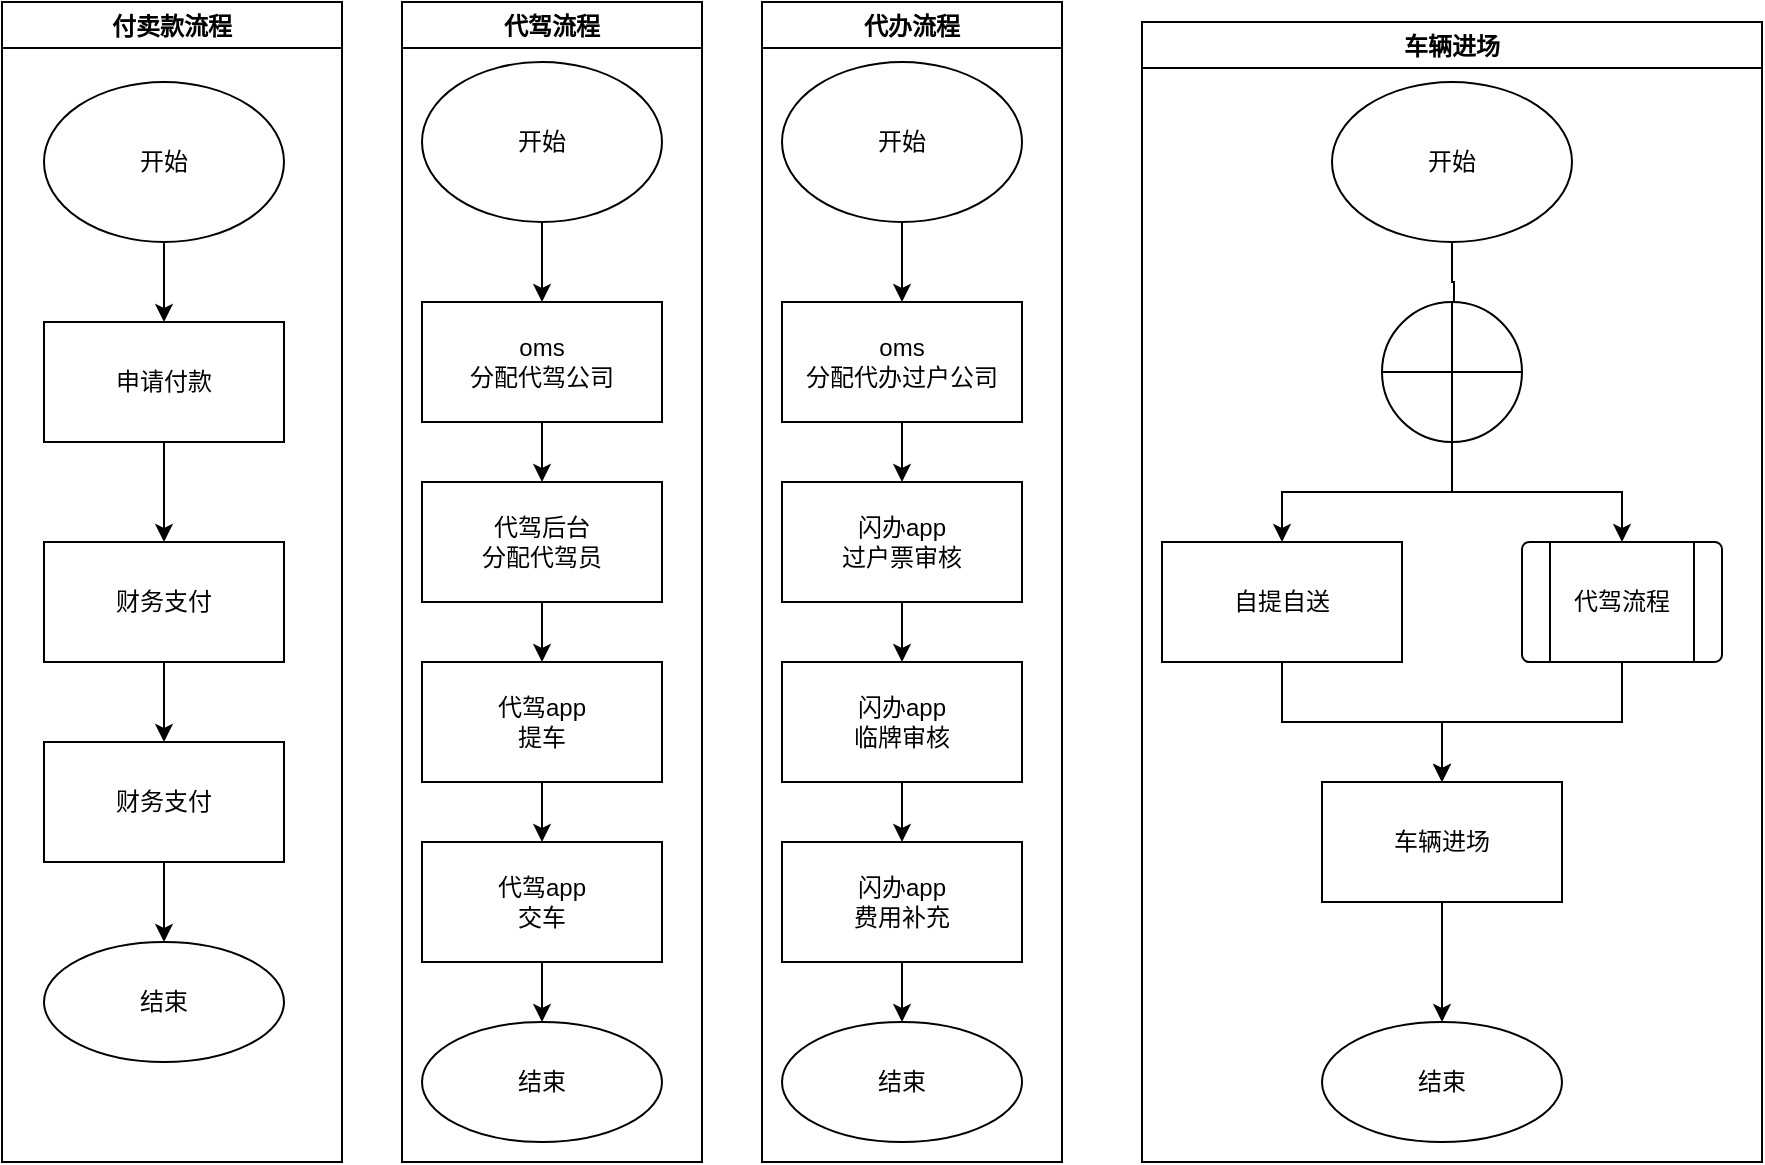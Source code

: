 <mxfile version="20.5.1" type="github">
  <diagram id="LMwuPY2iV8CUSOwi6vbU" name="Page-1">
    <mxGraphModel dx="946" dy="612" grid="1" gridSize="10" guides="1" tooltips="1" connect="1" arrows="1" fold="1" page="1" pageScale="1" pageWidth="850" pageHeight="1100" math="0" shadow="0">
      <root>
        <mxCell id="0" />
        <mxCell id="1" parent="0" />
        <mxCell id="fwDDHEDy0muOu9YzreqG-1" value="付卖款流程" style="swimlane;" vertex="1" parent="1">
          <mxGeometry x="30" y="30" width="170" height="580" as="geometry" />
        </mxCell>
        <mxCell id="fwDDHEDy0muOu9YzreqG-6" style="edgeStyle=orthogonalEdgeStyle;rounded=0;orthogonalLoop=1;jettySize=auto;html=1;" edge="1" parent="fwDDHEDy0muOu9YzreqG-1" source="fwDDHEDy0muOu9YzreqG-2" target="fwDDHEDy0muOu9YzreqG-3">
          <mxGeometry relative="1" as="geometry" />
        </mxCell>
        <mxCell id="fwDDHEDy0muOu9YzreqG-2" value="开始" style="ellipse;whiteSpace=wrap;html=1;" vertex="1" parent="fwDDHEDy0muOu9YzreqG-1">
          <mxGeometry x="21" y="40" width="120" height="80" as="geometry" />
        </mxCell>
        <mxCell id="fwDDHEDy0muOu9YzreqG-7" style="edgeStyle=orthogonalEdgeStyle;rounded=0;orthogonalLoop=1;jettySize=auto;html=1;" edge="1" parent="fwDDHEDy0muOu9YzreqG-1" source="fwDDHEDy0muOu9YzreqG-3" target="fwDDHEDy0muOu9YzreqG-4">
          <mxGeometry relative="1" as="geometry" />
        </mxCell>
        <mxCell id="fwDDHEDy0muOu9YzreqG-3" value="申请付款" style="whiteSpace=wrap;html=1;" vertex="1" parent="fwDDHEDy0muOu9YzreqG-1">
          <mxGeometry x="21" y="160" width="120" height="60" as="geometry" />
        </mxCell>
        <mxCell id="fwDDHEDy0muOu9YzreqG-8" style="edgeStyle=orthogonalEdgeStyle;rounded=0;orthogonalLoop=1;jettySize=auto;html=1;" edge="1" parent="fwDDHEDy0muOu9YzreqG-1" source="fwDDHEDy0muOu9YzreqG-4" target="fwDDHEDy0muOu9YzreqG-5">
          <mxGeometry relative="1" as="geometry" />
        </mxCell>
        <mxCell id="fwDDHEDy0muOu9YzreqG-4" value="财务支付" style="whiteSpace=wrap;html=1;" vertex="1" parent="fwDDHEDy0muOu9YzreqG-1">
          <mxGeometry x="21" y="270" width="120" height="60" as="geometry" />
        </mxCell>
        <mxCell id="fwDDHEDy0muOu9YzreqG-10" value="" style="edgeStyle=orthogonalEdgeStyle;rounded=0;orthogonalLoop=1;jettySize=auto;html=1;" edge="1" parent="fwDDHEDy0muOu9YzreqG-1" source="fwDDHEDy0muOu9YzreqG-5" target="fwDDHEDy0muOu9YzreqG-9">
          <mxGeometry relative="1" as="geometry" />
        </mxCell>
        <mxCell id="fwDDHEDy0muOu9YzreqG-5" value="财务支付" style="whiteSpace=wrap;html=1;" vertex="1" parent="fwDDHEDy0muOu9YzreqG-1">
          <mxGeometry x="21" y="370" width="120" height="60" as="geometry" />
        </mxCell>
        <mxCell id="fwDDHEDy0muOu9YzreqG-9" value="结束" style="ellipse;whiteSpace=wrap;html=1;" vertex="1" parent="fwDDHEDy0muOu9YzreqG-1">
          <mxGeometry x="21" y="470" width="120" height="60" as="geometry" />
        </mxCell>
        <mxCell id="fwDDHEDy0muOu9YzreqG-11" value="代驾流程" style="swimlane;" vertex="1" parent="1">
          <mxGeometry x="230" y="30" width="150" height="580" as="geometry" />
        </mxCell>
        <mxCell id="fwDDHEDy0muOu9YzreqG-22" style="edgeStyle=orthogonalEdgeStyle;rounded=0;orthogonalLoop=1;jettySize=auto;html=1;entryX=0.5;entryY=0;entryDx=0;entryDy=0;" edge="1" parent="fwDDHEDy0muOu9YzreqG-11" source="fwDDHEDy0muOu9YzreqG-12" target="fwDDHEDy0muOu9YzreqG-13">
          <mxGeometry relative="1" as="geometry" />
        </mxCell>
        <mxCell id="fwDDHEDy0muOu9YzreqG-12" value="开始" style="ellipse;whiteSpace=wrap;html=1;" vertex="1" parent="fwDDHEDy0muOu9YzreqG-11">
          <mxGeometry x="10" y="30" width="120" height="80" as="geometry" />
        </mxCell>
        <mxCell id="fwDDHEDy0muOu9YzreqG-23" style="edgeStyle=orthogonalEdgeStyle;rounded=0;orthogonalLoop=1;jettySize=auto;html=1;" edge="1" parent="fwDDHEDy0muOu9YzreqG-11" source="fwDDHEDy0muOu9YzreqG-13" target="fwDDHEDy0muOu9YzreqG-14">
          <mxGeometry relative="1" as="geometry" />
        </mxCell>
        <mxCell id="fwDDHEDy0muOu9YzreqG-13" value="oms&lt;br&gt;&lt;div&gt;分配代驾公司&lt;/div&gt;" style="whiteSpace=wrap;html=1;" vertex="1" parent="fwDDHEDy0muOu9YzreqG-11">
          <mxGeometry x="10" y="150" width="120" height="60" as="geometry" />
        </mxCell>
        <mxCell id="fwDDHEDy0muOu9YzreqG-24" style="edgeStyle=orthogonalEdgeStyle;rounded=0;orthogonalLoop=1;jettySize=auto;html=1;" edge="1" parent="fwDDHEDy0muOu9YzreqG-11" source="fwDDHEDy0muOu9YzreqG-14" target="fwDDHEDy0muOu9YzreqG-15">
          <mxGeometry relative="1" as="geometry" />
        </mxCell>
        <mxCell id="fwDDHEDy0muOu9YzreqG-14" value="&lt;div&gt;代驾后台&lt;/div&gt;&lt;div&gt;分配代驾员&lt;br&gt;&lt;/div&gt;" style="whiteSpace=wrap;html=1;" vertex="1" parent="fwDDHEDy0muOu9YzreqG-11">
          <mxGeometry x="10" y="240" width="120" height="60" as="geometry" />
        </mxCell>
        <mxCell id="fwDDHEDy0muOu9YzreqG-25" style="edgeStyle=orthogonalEdgeStyle;rounded=0;orthogonalLoop=1;jettySize=auto;html=1;" edge="1" parent="fwDDHEDy0muOu9YzreqG-11" source="fwDDHEDy0muOu9YzreqG-15" target="fwDDHEDy0muOu9YzreqG-21">
          <mxGeometry relative="1" as="geometry" />
        </mxCell>
        <mxCell id="fwDDHEDy0muOu9YzreqG-15" value="&lt;div&gt;代驾app&lt;/div&gt;&lt;div&gt;提车&lt;br&gt;&lt;/div&gt;" style="whiteSpace=wrap;html=1;" vertex="1" parent="fwDDHEDy0muOu9YzreqG-11">
          <mxGeometry x="10" y="330" width="120" height="60" as="geometry" />
        </mxCell>
        <mxCell id="fwDDHEDy0muOu9YzreqG-21" value="&lt;div&gt;代驾app&lt;/div&gt;&lt;div&gt;交车&lt;br&gt;&lt;/div&gt;" style="whiteSpace=wrap;html=1;" vertex="1" parent="fwDDHEDy0muOu9YzreqG-11">
          <mxGeometry x="10" y="420" width="120" height="60" as="geometry" />
        </mxCell>
        <mxCell id="fwDDHEDy0muOu9YzreqG-26" value="结束" style="ellipse;whiteSpace=wrap;html=1;" vertex="1" parent="fwDDHEDy0muOu9YzreqG-11">
          <mxGeometry x="10" y="510" width="120" height="60" as="geometry" />
        </mxCell>
        <mxCell id="fwDDHEDy0muOu9YzreqG-27" value="" style="edgeStyle=orthogonalEdgeStyle;rounded=0;orthogonalLoop=1;jettySize=auto;html=1;" edge="1" parent="fwDDHEDy0muOu9YzreqG-11" source="fwDDHEDy0muOu9YzreqG-21" target="fwDDHEDy0muOu9YzreqG-26">
          <mxGeometry relative="1" as="geometry" />
        </mxCell>
        <mxCell id="fwDDHEDy0muOu9YzreqG-28" value="代办流程" style="swimlane;" vertex="1" parent="1">
          <mxGeometry x="410" y="30" width="150" height="580" as="geometry" />
        </mxCell>
        <mxCell id="fwDDHEDy0muOu9YzreqG-29" style="edgeStyle=orthogonalEdgeStyle;rounded=0;orthogonalLoop=1;jettySize=auto;html=1;entryX=0.5;entryY=0;entryDx=0;entryDy=0;" edge="1" parent="fwDDHEDy0muOu9YzreqG-28" source="fwDDHEDy0muOu9YzreqG-30" target="fwDDHEDy0muOu9YzreqG-32">
          <mxGeometry relative="1" as="geometry" />
        </mxCell>
        <mxCell id="fwDDHEDy0muOu9YzreqG-30" value="开始" style="ellipse;whiteSpace=wrap;html=1;" vertex="1" parent="fwDDHEDy0muOu9YzreqG-28">
          <mxGeometry x="10" y="30" width="120" height="80" as="geometry" />
        </mxCell>
        <mxCell id="fwDDHEDy0muOu9YzreqG-31" style="edgeStyle=orthogonalEdgeStyle;rounded=0;orthogonalLoop=1;jettySize=auto;html=1;" edge="1" parent="fwDDHEDy0muOu9YzreqG-28" source="fwDDHEDy0muOu9YzreqG-32" target="fwDDHEDy0muOu9YzreqG-34">
          <mxGeometry relative="1" as="geometry" />
        </mxCell>
        <mxCell id="fwDDHEDy0muOu9YzreqG-32" value="oms&lt;br&gt;&lt;div&gt;分配代办过户公司&lt;/div&gt;" style="whiteSpace=wrap;html=1;" vertex="1" parent="fwDDHEDy0muOu9YzreqG-28">
          <mxGeometry x="10" y="150" width="120" height="60" as="geometry" />
        </mxCell>
        <mxCell id="fwDDHEDy0muOu9YzreqG-33" style="edgeStyle=orthogonalEdgeStyle;rounded=0;orthogonalLoop=1;jettySize=auto;html=1;" edge="1" parent="fwDDHEDy0muOu9YzreqG-28" source="fwDDHEDy0muOu9YzreqG-34" target="fwDDHEDy0muOu9YzreqG-36">
          <mxGeometry relative="1" as="geometry" />
        </mxCell>
        <mxCell id="fwDDHEDy0muOu9YzreqG-34" value="&lt;div&gt;闪办app&lt;/div&gt;&lt;div&gt;过户票审核&lt;br&gt;&lt;/div&gt;" style="whiteSpace=wrap;html=1;" vertex="1" parent="fwDDHEDy0muOu9YzreqG-28">
          <mxGeometry x="10" y="240" width="120" height="60" as="geometry" />
        </mxCell>
        <mxCell id="fwDDHEDy0muOu9YzreqG-35" style="edgeStyle=orthogonalEdgeStyle;rounded=0;orthogonalLoop=1;jettySize=auto;html=1;" edge="1" parent="fwDDHEDy0muOu9YzreqG-28" source="fwDDHEDy0muOu9YzreqG-36" target="fwDDHEDy0muOu9YzreqG-37">
          <mxGeometry relative="1" as="geometry" />
        </mxCell>
        <mxCell id="fwDDHEDy0muOu9YzreqG-36" value="&lt;div&gt;闪办app&lt;/div&gt;&lt;div&gt;临牌审核&lt;br&gt;&lt;/div&gt;" style="whiteSpace=wrap;html=1;" vertex="1" parent="fwDDHEDy0muOu9YzreqG-28">
          <mxGeometry x="10" y="330" width="120" height="60" as="geometry" />
        </mxCell>
        <mxCell id="fwDDHEDy0muOu9YzreqG-37" value="&lt;div&gt;闪办app&lt;/div&gt;&lt;div&gt;费用补充&lt;br&gt;&lt;/div&gt;" style="whiteSpace=wrap;html=1;" vertex="1" parent="fwDDHEDy0muOu9YzreqG-28">
          <mxGeometry x="10" y="420" width="120" height="60" as="geometry" />
        </mxCell>
        <mxCell id="fwDDHEDy0muOu9YzreqG-38" value="结束" style="ellipse;whiteSpace=wrap;html=1;" vertex="1" parent="fwDDHEDy0muOu9YzreqG-28">
          <mxGeometry x="10" y="510" width="120" height="60" as="geometry" />
        </mxCell>
        <mxCell id="fwDDHEDy0muOu9YzreqG-39" value="" style="edgeStyle=orthogonalEdgeStyle;rounded=0;orthogonalLoop=1;jettySize=auto;html=1;" edge="1" parent="fwDDHEDy0muOu9YzreqG-28" source="fwDDHEDy0muOu9YzreqG-37" target="fwDDHEDy0muOu9YzreqG-38">
          <mxGeometry relative="1" as="geometry" />
        </mxCell>
        <mxCell id="fwDDHEDy0muOu9YzreqG-40" value="车辆进场" style="swimlane;" vertex="1" parent="1">
          <mxGeometry x="600" y="40" width="310" height="570" as="geometry" />
        </mxCell>
        <mxCell id="fwDDHEDy0muOu9YzreqG-45" style="edgeStyle=orthogonalEdgeStyle;rounded=0;orthogonalLoop=1;jettySize=auto;html=1;entryX=0.514;entryY=0.157;entryDx=0;entryDy=0;entryPerimeter=0;" edge="1" parent="fwDDHEDy0muOu9YzreqG-40" source="fwDDHEDy0muOu9YzreqG-43" target="fwDDHEDy0muOu9YzreqG-44">
          <mxGeometry relative="1" as="geometry" />
        </mxCell>
        <mxCell id="fwDDHEDy0muOu9YzreqG-43" value="开始" style="ellipse;whiteSpace=wrap;html=1;" vertex="1" parent="fwDDHEDy0muOu9YzreqG-40">
          <mxGeometry x="95" y="30" width="120" height="80" as="geometry" />
        </mxCell>
        <mxCell id="fwDDHEDy0muOu9YzreqG-47" style="edgeStyle=orthogonalEdgeStyle;rounded=0;orthogonalLoop=1;jettySize=auto;html=1;entryX=0.5;entryY=0;entryDx=0;entryDy=0;" edge="1" parent="fwDDHEDy0muOu9YzreqG-40" source="fwDDHEDy0muOu9YzreqG-44" target="fwDDHEDy0muOu9YzreqG-46">
          <mxGeometry relative="1" as="geometry" />
        </mxCell>
        <mxCell id="fwDDHEDy0muOu9YzreqG-49" style="edgeStyle=orthogonalEdgeStyle;rounded=0;orthogonalLoop=1;jettySize=auto;html=1;" edge="1" parent="fwDDHEDy0muOu9YzreqG-40" source="fwDDHEDy0muOu9YzreqG-44" target="fwDDHEDy0muOu9YzreqG-48">
          <mxGeometry relative="1" as="geometry" />
        </mxCell>
        <mxCell id="fwDDHEDy0muOu9YzreqG-44" value="" style="verticalLabelPosition=bottom;verticalAlign=top;html=1;shape=mxgraph.flowchart.summing_function;" vertex="1" parent="fwDDHEDy0muOu9YzreqG-40">
          <mxGeometry x="120" y="140" width="70" height="70" as="geometry" />
        </mxCell>
        <mxCell id="fwDDHEDy0muOu9YzreqG-51" style="edgeStyle=orthogonalEdgeStyle;rounded=0;orthogonalLoop=1;jettySize=auto;html=1;" edge="1" parent="fwDDHEDy0muOu9YzreqG-40" source="fwDDHEDy0muOu9YzreqG-46" target="fwDDHEDy0muOu9YzreqG-50">
          <mxGeometry relative="1" as="geometry" />
        </mxCell>
        <mxCell id="fwDDHEDy0muOu9YzreqG-46" value="自提自送" style="whiteSpace=wrap;html=1;verticalAlign=middle;" vertex="1" parent="fwDDHEDy0muOu9YzreqG-40">
          <mxGeometry x="10" y="260" width="120" height="60" as="geometry" />
        </mxCell>
        <mxCell id="fwDDHEDy0muOu9YzreqG-52" style="edgeStyle=orthogonalEdgeStyle;rounded=0;orthogonalLoop=1;jettySize=auto;html=1;" edge="1" parent="fwDDHEDy0muOu9YzreqG-40" source="fwDDHEDy0muOu9YzreqG-48" target="fwDDHEDy0muOu9YzreqG-50">
          <mxGeometry relative="1" as="geometry" />
        </mxCell>
        <mxCell id="fwDDHEDy0muOu9YzreqG-48" value="代驾流程" style="verticalLabelPosition=middle;verticalAlign=middle;html=1;shape=process;whiteSpace=wrap;rounded=1;size=0.14;arcSize=6;labelPosition=center;align=center;" vertex="1" parent="fwDDHEDy0muOu9YzreqG-40">
          <mxGeometry x="190" y="260" width="100" height="60" as="geometry" />
        </mxCell>
        <mxCell id="fwDDHEDy0muOu9YzreqG-54" style="edgeStyle=orthogonalEdgeStyle;rounded=0;orthogonalLoop=1;jettySize=auto;html=1;" edge="1" parent="fwDDHEDy0muOu9YzreqG-40" source="fwDDHEDy0muOu9YzreqG-50" target="fwDDHEDy0muOu9YzreqG-53">
          <mxGeometry relative="1" as="geometry" />
        </mxCell>
        <mxCell id="fwDDHEDy0muOu9YzreqG-50" value="车辆进场" style="whiteSpace=wrap;html=1;" vertex="1" parent="fwDDHEDy0muOu9YzreqG-40">
          <mxGeometry x="90" y="380" width="120" height="60" as="geometry" />
        </mxCell>
        <mxCell id="fwDDHEDy0muOu9YzreqG-53" value="结束" style="ellipse;whiteSpace=wrap;html=1;" vertex="1" parent="fwDDHEDy0muOu9YzreqG-40">
          <mxGeometry x="90" y="500" width="120" height="60" as="geometry" />
        </mxCell>
      </root>
    </mxGraphModel>
  </diagram>
</mxfile>
